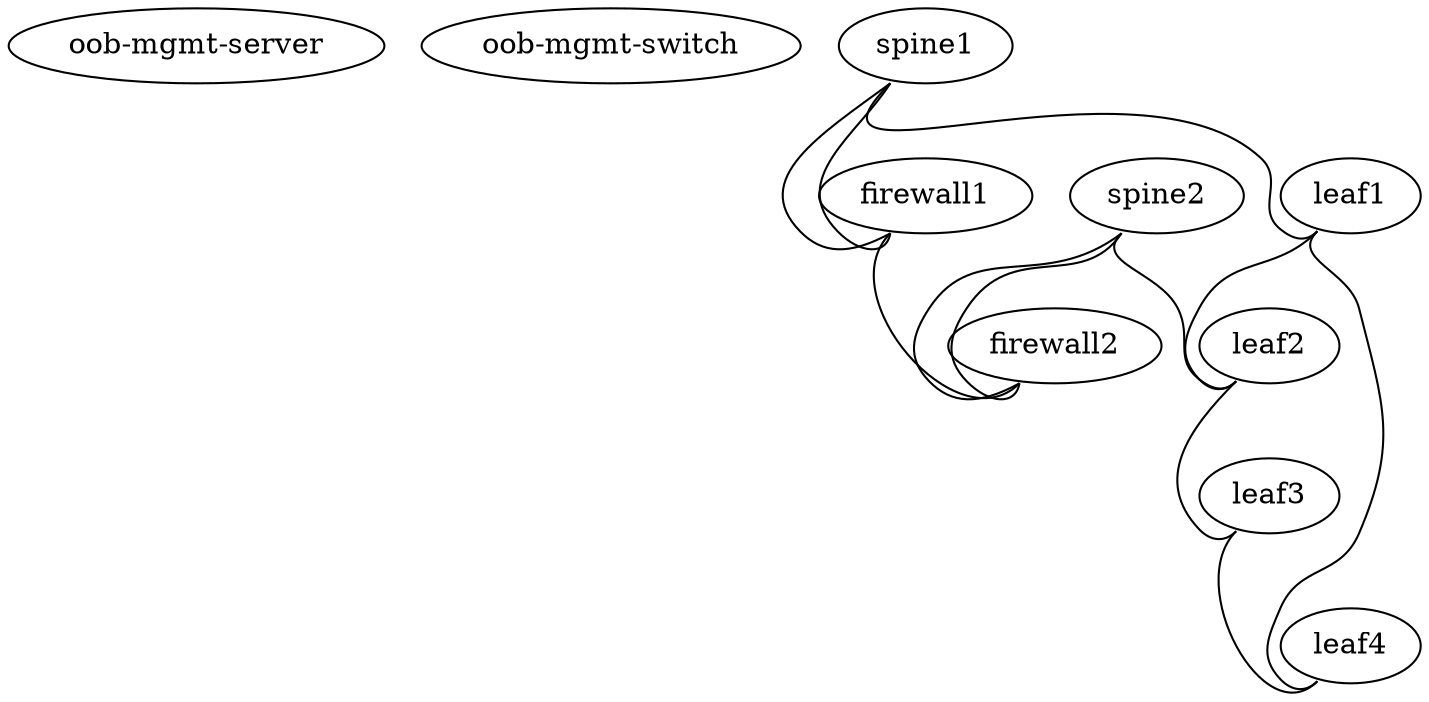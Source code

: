 graph demo {
 "oob-mgmt-server" [function="oob-server" config="./helper_scripts/oob_switch_config.sh" memory="3072" mgmt_ip="192.168.200.254/24"]
 "oob-mgmt-switch" [function="oob-switch" config="./helper_scripts/oob_switch_config.sh" mgmt_ip="192.168.200.100"]

 "spine1" [function="spine" config="./helper_scripts/extra_switch_config.sh" mgmt_ip="192.168.200.1"]
 "spine2" [function="spine" config="./helper_scripts/extra_switch_config.sh" mgmt_ip="192.168.200.2"]
 
 "leaf1" [function="leaf" config="./helper_scripts/extra_switch_config.sh" mgmt_ip="192.168.200.10"]
 "leaf2" [function="leaf" config="./helper_scripts/extra_switch_config.sh" mgmt_ip="192.168.200.20"]
 "leaf3" [function="leaf" config="./helper_scripts/extra_switch_config.sh" mgmt_ip="192.168.200.30"]
 "leaf4" [function="leaf" config="./helper_scripts/extra_switch_config.sh" mgmt_ip="192.168.200.40"]

 "firewall1" [function="fake"]
 "firewall2" [function="fake"]
   "spine1":"swp45" -- "firewall1":"swp0"
   "spine1":"swp46" -- "firewall1":"swp1"
   "spine2":"swp45" -- "firewall2":"swp0"
   "spine2":"swp46" -- "firewall2":"swp1"
   "firewall1":"swp2" -- "firewall2":"swp2"

   "spine1":"swp1" -- "leaf1":"swp52"
   "spine2":"swp1" -- "leaf2":"swp52"

   "leaf1":"swp50" -- "leaf2":"swp50"
   "leaf3":"swp50" -- "leaf4":"swp50"
   "leaf1":"swp49" -- "leaf4":"swp52"
   "leaf2":"swp49" -- "leaf3":"swp52"
}
